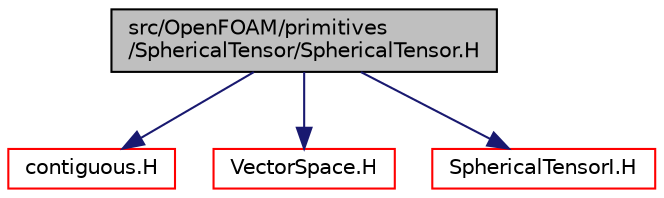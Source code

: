 digraph "src/OpenFOAM/primitives/SphericalTensor/SphericalTensor.H"
{
  bgcolor="transparent";
  edge [fontname="Helvetica",fontsize="10",labelfontname="Helvetica",labelfontsize="10"];
  node [fontname="Helvetica",fontsize="10",shape=record];
  Node1 [label="src/OpenFOAM/primitives\l/SphericalTensor/SphericalTensor.H",height=0.2,width=0.4,color="black", fillcolor="grey75", style="filled" fontcolor="black"];
  Node1 -> Node2 [color="midnightblue",fontsize="10",style="solid",fontname="Helvetica"];
  Node2 [label="contiguous.H",height=0.2,width=0.4,color="red",URL="$contiguous_8H.html"];
  Node1 -> Node3 [color="midnightblue",fontsize="10",style="solid",fontname="Helvetica"];
  Node3 [label="VectorSpace.H",height=0.2,width=0.4,color="red",URL="$VectorSpace_8H.html"];
  Node1 -> Node4 [color="midnightblue",fontsize="10",style="solid",fontname="Helvetica"];
  Node4 [label="SphericalTensorI.H",height=0.2,width=0.4,color="red",URL="$SphericalTensorI_8H.html"];
}
